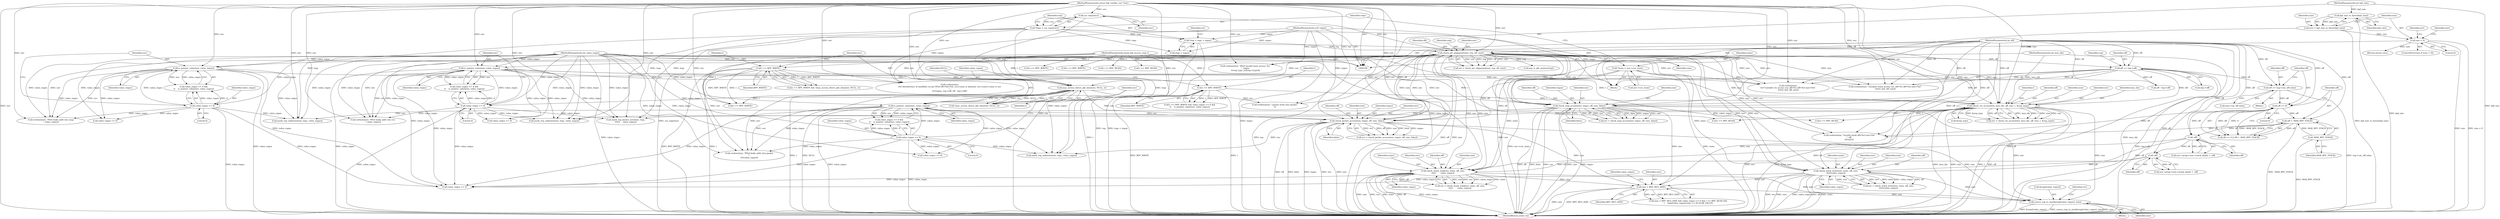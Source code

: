 digraph "0_linux_0c17d1d2c61936401f4702e1846e2c19b200f958_1@array" {
"1000560" [label="(Call,coerce_reg_to_size(&regs[value_regno], size))"];
"1000451" [label="(Call,check_stack_read(env, state, off, size,\n\t\t\t\t\t       value_regno))"];
"1000149" [label="(Call,check_ptr_alignment(env, reg, off, size))"];
"1000124" [label="(Call,cur_regs(env))"];
"1000107" [label="(MethodParameterIn,struct bpf_verifier_env *env)"];
"1000127" [label="(Call,*reg = regs + regno)"];
"1000122" [label="(Call,*regs = cur_regs(env))"];
"1000109" [label="(MethodParameterIn,u32 regno)"];
"1000110" [label="(MethodParameterIn,int off)"];
"1000142" [label="(Call,size < 0)"];
"1000137" [label="(Call,size = bpf_size_to_bytes(bpf_size))"];
"1000139" [label="(Call,bpf_size_to_bytes(bpf_size))"];
"1000111" [label="(MethodParameterIn,int bpf_size)"];
"1000116" [label="(Call,*state = env->cur_state)"];
"1000424" [label="(Call,-off)"];
"1000402" [label="(Call,off < -MAX_BPF_STACK)"];
"1000399" [label="(Call,off >= 0)"];
"1000390" [label="(Call,off += reg->var_off.value)"];
"1000158" [label="(Call,off += reg->off)"];
"1000404" [label="(Call,-MAX_BPF_STACK)"];
"1000434" [label="(Call,-off)"];
"1000113" [label="(MethodParameterIn,int value_regno)"];
"1000297" [label="(Call,check_ctx_access(env, insn_idx, off, size, t, &reg_type))"];
"1000234" [label="(Call,is_pointer_value(env, value_regno))"];
"1000231" [label="(Call,value_regno >= 0)"];
"1000108" [label="(MethodParameterIn,int insn_idx)"];
"1000227" [label="(Call,t == BPF_WRITE)"];
"1000112" [label="(MethodParameterIn,enum bpf_access_type t)"];
"1000442" [label="(Call,check_stack_write(env, state, off, size,\n\t\t\t\t\t\tvalue_regno))"];
"1000541" [label="(Call,size < BPF_REG_SIZE)"];
"1000501" [label="(Call,check_packet_access(env, regno, off, size, false))"];
"1000468" [label="(Call,may_access_direct_pkt_data(env, NULL, t))"];
"1000464" [label="(Call,t == BPF_WRITE)"];
"1000488" [label="(Call,is_pointer_value(env, value_regno))"];
"1000485" [label="(Call,value_regno >= 0)"];
"1000192" [label="(Call,check_map_access(env, regno, off, size, false))"];
"1000179" [label="(Call,is_pointer_value(env, value_regno))"];
"1000176" [label="(Call,value_regno >= 0)"];
"1000321" [label="(Call,mark_reg_unknown(env, regs, value_regno))"];
"1000473" [label="(Call,verbose(env, \"cannot write into packet\n\"))"];
"1000549" [label="(Call,t == BPF_READ)"];
"1000116" [label="(Call,*state = env->cur_state)"];
"1000192" [label="(Call,check_map_access(env, regno, off, size, false))"];
"1000303" [label="(Call,&reg_type)"];
"1000183" [label="(Call,verbose(env, \"R%d leaks addr into map\n\", value_regno))"];
"1000425" [label="(Identifier,off)"];
"1000381" [label="(Call,verbose(env, \"variable stack access var_off=%s off=%d size=%d\",\n\t\t\t\ttn_buf, off, size))"];
"1000486" [label="(Identifier,value_regno)"];
"1000454" [label="(Identifier,off)"];
"1000443" [label="(Identifier,env)"];
"1000310" [label="(Call,t == BPF_READ)"];
"1000125" [label="(Identifier,env)"];
"1000109" [label="(MethodParameterIn,u32 regno)"];
"1000561" [label="(Call,&regs[value_regno])"];
"1000235" [label="(Identifier,env)"];
"1000481" [label="(Call,t == BPF_WRITE)"];
"1000194" [label="(Identifier,regno)"];
"1000446" [label="(Identifier,size)"];
"1000445" [label="(Identifier,off)"];
"1000426" [label="(Call,env->prog->aux->stack_depth = -off)"];
"1000257" [label="(Call,off - reg->off)"];
"1000302" [label="(Identifier,t)"];
"1000231" [label="(Call,value_regno >= 0)"];
"1000110" [label="(MethodParameterIn,int off)"];
"1000506" [label="(Identifier,false)"];
"1000300" [label="(Identifier,off)"];
"1000542" [label="(Identifier,size)"];
"1000166" [label="(Identifier,reg)"];
"1000440" [label="(Call,err = check_stack_write(env, state, off, size,\n\t\t\t\t\t\tvalue_regno))"];
"1000140" [label="(Identifier,bpf_size)"];
"1000128" [label="(Identifier,reg)"];
"1000227" [label="(Call,t == BPF_WRITE)"];
"1000172" [label="(Call,t == BPF_WRITE)"];
"1000560" [label="(Call,coerce_reg_to_size(&regs[value_regno], size))"];
"1000435" [label="(Identifier,off)"];
"1000407" [label="(Call,verbose(env, \"invalid stack off=%d size=%d\n\", off,\n\t\t\t\tsize))"];
"1000143" [label="(Identifier,size)"];
"1000230" [label="(Call,value_regno >= 0 &&\n\t\t    is_pointer_value(env, value_regno))"];
"1000250" [label="(Call,verbose(env,\n\t\t\t\t\"dereference of modified ctx ptr R%d off=%d+%d, ctx+const is allowed, ctx+const+const is not\n\",\n\t\t\t\tregno, reg->off, off - reg->off))"];
"1000565" [label="(Identifier,size)"];
"1000232" [label="(Identifier,value_regno)"];
"1000471" [label="(Identifier,t)"];
"1000391" [label="(Identifier,off)"];
"1000568" [label="(MethodReturn,static int)"];
"1000559" [label="(Block,)"];
"1000390" [label="(Call,off += reg->var_off.value)"];
"1000488" [label="(Call,is_pointer_value(env, value_regno))"];
"1000180" [label="(Identifier,env)"];
"1000127" [label="(Call,*reg = regs + regno)"];
"1000151" [label="(Identifier,reg)"];
"1000404" [label="(Call,-MAX_BPF_STACK)"];
"1000459" [label="(Call,reg_is_pkt_pointer(reg))"];
"1000286" [label="(Call,verbose(env,\n\t\t\t\t\"variable ctx access var_off=%s off=%d size=%d\",\n\t\t\t\ttn_buf, off, size))"];
"1000113" [label="(MethodParameterIn,int value_regno)"];
"1000181" [label="(Identifier,value_regno)"];
"1000465" [label="(Identifier,t)"];
"1000137" [label="(Call,size = bpf_size_to_bytes(bpf_size))"];
"1000117" [label="(Identifier,state)"];
"1000111" [label="(MethodParameterIn,int bpf_size)"];
"1000135" [label="(Identifier,err)"];
"1000108" [label="(MethodParameterIn,int insn_idx)"];
"1000504" [label="(Identifier,off)"];
"1000545" [label="(Call,value_regno >= 0)"];
"1000455" [label="(Identifier,size)"];
"1000453" [label="(Identifier,state)"];
"1000437" [label="(Call,t == BPF_WRITE)"];
"1000147" [label="(Call,err = check_ptr_alignment(env, reg, off, size))"];
"1000177" [label="(Identifier,value_regno)"];
"1000543" [label="(Identifier,BPF_REG_SIZE)"];
"1000149" [label="(Call,check_ptr_alignment(env, reg, off, size))"];
"1000399" [label="(Call,off >= 0)"];
"1000463" [label="(Call,t == BPF_WRITE && !may_access_direct_pkt_data(env, NULL, t))"];
"1000401" [label="(Literal,0)"];
"1000515" [label="(Call,value_regno >= 0)"];
"1000402" [label="(Call,off < -MAX_BPF_STACK)"];
"1000233" [label="(Literal,0)"];
"1000238" [label="(Call,verbose(env, \"R%d leaks addr into ctx\n\", value_regno))"];
"1000546" [label="(Identifier,value_regno)"];
"1000452" [label="(Identifier,env)"];
"1000444" [label="(Identifier,state)"];
"1000487" [label="(Literal,0)"];
"1000398" [label="(Call,off >= 0 || off < -MAX_BPF_STACK)"];
"1000468" [label="(Call,may_access_direct_pkt_data(env, NULL, t))"];
"1000112" [label="(MethodParameterIn,enum bpf_access_type t)"];
"1000190" [label="(Call,err = check_map_access(env, regno, off, size, false))"];
"1000301" [label="(Identifier,size)"];
"1000499" [label="(Call,err = check_packet_access(env, regno, off, size, false))"];
"1000400" [label="(Identifier,off)"];
"1000466" [label="(Identifier,BPF_WRITE)"];
"1000158" [label="(Call,off += reg->off)"];
"1000144" [label="(Literal,0)"];
"1000129" [label="(Call,regs + regno)"];
"1000449" [label="(Call,err = check_stack_read(env, state, off, size,\n\t\t\t\t\t       value_regno))"];
"1000114" [label="(Block,)"];
"1000492" [label="(Call,verbose(env, \"R%d leaks addr into packet\n\",\n\t\t\t\tvalue_regno))"];
"1000416" [label="(Call,env->prog->aux->stack_depth < -off)"];
"1000540" [label="(Call,size < BPF_REG_SIZE && value_regno >= 0 && t == BPF_READ &&\n \t    regs[value_regno].type == SCALAR_VALUE)"];
"1000193" [label="(Identifier,env)"];
"1000178" [label="(Literal,0)"];
"1000124" [label="(Call,cur_regs(env))"];
"1000138" [label="(Identifier,size)"];
"1000142" [label="(Call,size < 0)"];
"1000295" [label="(Call,err = check_ctx_access(env, insn_idx, off, size, t, &reg_type))"];
"1000298" [label="(Identifier,env)"];
"1000226" [label="(Call,t == BPF_WRITE && value_regno >= 0 &&\n\t\t    is_pointer_value(env, value_regno))"];
"1000470" [label="(Identifier,NULL)"];
"1000451" [label="(Call,check_stack_read(env, state, off, size,\n\t\t\t\t\t       value_regno))"];
"1000485" [label="(Call,value_regno >= 0)"];
"1000206" [label="(Call,value_regno >= 0)"];
"1000447" [label="(Identifier,value_regno)"];
"1000176" [label="(Call,value_regno >= 0)"];
"1000299" [label="(Identifier,insn_idx)"];
"1000484" [label="(Call,value_regno >= 0 &&\n\t\t    is_pointer_value(env, value_regno))"];
"1000203" [label="(Call,t == BPF_READ)"];
"1000236" [label="(Identifier,value_regno)"];
"1000469" [label="(Identifier,env)"];
"1000541" [label="(Call,size < BPF_REG_SIZE)"];
"1000150" [label="(Identifier,env)"];
"1000122" [label="(Call,*regs = cur_regs(env))"];
"1000139" [label="(Call,bpf_size_to_bytes(bpf_size))"];
"1000365" [label="(Block,)"];
"1000145" [label="(Return,return size;)"];
"1000518" [label="(Call,mark_reg_unknown(env, regs, value_regno))"];
"1000153" [label="(Identifier,size)"];
"1000464" [label="(Call,t == BPF_WRITE)"];
"1000313" [label="(Call,value_regno >= 0)"];
"1000197" [label="(Identifier,false)"];
"1000209" [label="(Call,mark_reg_unknown(env, regs, value_regno))"];
"1000505" [label="(Identifier,size)"];
"1000442" [label="(Call,check_stack_write(env, state, off, size,\n\t\t\t\t\t\tvalue_regno))"];
"1000234" [label="(Call,is_pointer_value(env, value_regno))"];
"1000123" [label="(Identifier,regs)"];
"1000467" [label="(Call,!may_access_direct_pkt_data(env, NULL, t))"];
"1000489" [label="(Identifier,env)"];
"1000107" [label="(MethodParameterIn,struct bpf_verifier_env *env)"];
"1000326" [label="(Call,mark_reg_known_zero(env, regs,\n\t\t\t\t\t\t    value_regno))"];
"1000512" [label="(Call,t == BPF_READ)"];
"1000501" [label="(Call,check_packet_access(env, regno, off, size, false))"];
"1000148" [label="(Identifier,err)"];
"1000490" [label="(Identifier,value_regno)"];
"1000159" [label="(Identifier,off)"];
"1000524" [label="(Call,verbose(env, \"R%d invalid mem access '%s'\n\", regno,\n\t\t\treg_type_str[reg->type]))"];
"1000403" [label="(Identifier,off)"];
"1000456" [label="(Identifier,value_regno)"];
"1000229" [label="(Identifier,BPF_WRITE)"];
"1000228" [label="(Identifier,t)"];
"1000503" [label="(Identifier,regno)"];
"1000152" [label="(Identifier,off)"];
"1000196" [label="(Identifier,size)"];
"1000118" [label="(Call,env->cur_state)"];
"1000502" [label="(Identifier,env)"];
"1000195" [label="(Identifier,off)"];
"1000405" [label="(Identifier,MAX_BPF_STACK)"];
"1000141" [label="(ControlStructure,if (size < 0))"];
"1000392" [label="(Call,reg->var_off.value)"];
"1000297" [label="(Call,check_ctx_access(env, insn_idx, off, size, t, &reg_type))"];
"1000179" [label="(Call,is_pointer_value(env, value_regno))"];
"1000424" [label="(Call,-off)"];
"1000160" [label="(Call,reg->off)"];
"1000175" [label="(Call,value_regno >= 0 &&\n\t\t    is_pointer_value(env, value_regno))"];
"1000146" [label="(Identifier,size)"];
"1000434" [label="(Call,-off)"];
"1000567" [label="(Identifier,err)"];
"1000560" -> "1000559"  [label="AST: "];
"1000560" -> "1000565"  [label="CFG: "];
"1000561" -> "1000560"  [label="AST: "];
"1000565" -> "1000560"  [label="AST: "];
"1000567" -> "1000560"  [label="CFG: "];
"1000560" -> "1000568"  [label="DDG: coerce_reg_to_size(&regs[value_regno], size)"];
"1000560" -> "1000568"  [label="DDG: size"];
"1000560" -> "1000568"  [label="DDG: &regs[value_regno]"];
"1000451" -> "1000560"  [label="DDG: size"];
"1000297" -> "1000560"  [label="DDG: size"];
"1000442" -> "1000560"  [label="DDG: size"];
"1000541" -> "1000560"  [label="DDG: size"];
"1000501" -> "1000560"  [label="DDG: size"];
"1000192" -> "1000560"  [label="DDG: size"];
"1000451" -> "1000449"  [label="AST: "];
"1000451" -> "1000456"  [label="CFG: "];
"1000452" -> "1000451"  [label="AST: "];
"1000453" -> "1000451"  [label="AST: "];
"1000454" -> "1000451"  [label="AST: "];
"1000455" -> "1000451"  [label="AST: "];
"1000456" -> "1000451"  [label="AST: "];
"1000449" -> "1000451"  [label="CFG: "];
"1000451" -> "1000568"  [label="DDG: size"];
"1000451" -> "1000568"  [label="DDG: env"];
"1000451" -> "1000568"  [label="DDG: state"];
"1000451" -> "1000568"  [label="DDG: off"];
"1000451" -> "1000568"  [label="DDG: value_regno"];
"1000451" -> "1000449"  [label="DDG: size"];
"1000451" -> "1000449"  [label="DDG: env"];
"1000451" -> "1000449"  [label="DDG: value_regno"];
"1000451" -> "1000449"  [label="DDG: state"];
"1000451" -> "1000449"  [label="DDG: off"];
"1000149" -> "1000451"  [label="DDG: env"];
"1000149" -> "1000451"  [label="DDG: size"];
"1000107" -> "1000451"  [label="DDG: env"];
"1000116" -> "1000451"  [label="DDG: state"];
"1000424" -> "1000451"  [label="DDG: off"];
"1000434" -> "1000451"  [label="DDG: off"];
"1000110" -> "1000451"  [label="DDG: off"];
"1000113" -> "1000451"  [label="DDG: value_regno"];
"1000451" -> "1000541"  [label="DDG: size"];
"1000451" -> "1000545"  [label="DDG: value_regno"];
"1000149" -> "1000147"  [label="AST: "];
"1000149" -> "1000153"  [label="CFG: "];
"1000150" -> "1000149"  [label="AST: "];
"1000151" -> "1000149"  [label="AST: "];
"1000152" -> "1000149"  [label="AST: "];
"1000153" -> "1000149"  [label="AST: "];
"1000147" -> "1000149"  [label="CFG: "];
"1000149" -> "1000568"  [label="DDG: reg"];
"1000149" -> "1000568"  [label="DDG: off"];
"1000149" -> "1000568"  [label="DDG: size"];
"1000149" -> "1000568"  [label="DDG: env"];
"1000149" -> "1000147"  [label="DDG: env"];
"1000149" -> "1000147"  [label="DDG: reg"];
"1000149" -> "1000147"  [label="DDG: off"];
"1000149" -> "1000147"  [label="DDG: size"];
"1000124" -> "1000149"  [label="DDG: env"];
"1000107" -> "1000149"  [label="DDG: env"];
"1000127" -> "1000149"  [label="DDG: reg"];
"1000110" -> "1000149"  [label="DDG: off"];
"1000142" -> "1000149"  [label="DDG: size"];
"1000149" -> "1000158"  [label="DDG: off"];
"1000149" -> "1000179"  [label="DDG: env"];
"1000149" -> "1000183"  [label="DDG: env"];
"1000149" -> "1000192"  [label="DDG: env"];
"1000149" -> "1000192"  [label="DDG: size"];
"1000149" -> "1000234"  [label="DDG: env"];
"1000149" -> "1000238"  [label="DDG: env"];
"1000149" -> "1000250"  [label="DDG: env"];
"1000149" -> "1000286"  [label="DDG: env"];
"1000149" -> "1000286"  [label="DDG: size"];
"1000149" -> "1000297"  [label="DDG: env"];
"1000149" -> "1000297"  [label="DDG: size"];
"1000149" -> "1000381"  [label="DDG: env"];
"1000149" -> "1000381"  [label="DDG: size"];
"1000149" -> "1000407"  [label="DDG: env"];
"1000149" -> "1000407"  [label="DDG: size"];
"1000149" -> "1000442"  [label="DDG: env"];
"1000149" -> "1000442"  [label="DDG: size"];
"1000149" -> "1000459"  [label="DDG: reg"];
"1000149" -> "1000468"  [label="DDG: env"];
"1000149" -> "1000473"  [label="DDG: env"];
"1000149" -> "1000488"  [label="DDG: env"];
"1000149" -> "1000492"  [label="DDG: env"];
"1000149" -> "1000501"  [label="DDG: env"];
"1000149" -> "1000501"  [label="DDG: size"];
"1000149" -> "1000524"  [label="DDG: env"];
"1000124" -> "1000122"  [label="AST: "];
"1000124" -> "1000125"  [label="CFG: "];
"1000125" -> "1000124"  [label="AST: "];
"1000122" -> "1000124"  [label="CFG: "];
"1000124" -> "1000568"  [label="DDG: env"];
"1000124" -> "1000122"  [label="DDG: env"];
"1000107" -> "1000124"  [label="DDG: env"];
"1000107" -> "1000106"  [label="AST: "];
"1000107" -> "1000568"  [label="DDG: env"];
"1000107" -> "1000179"  [label="DDG: env"];
"1000107" -> "1000183"  [label="DDG: env"];
"1000107" -> "1000192"  [label="DDG: env"];
"1000107" -> "1000209"  [label="DDG: env"];
"1000107" -> "1000234"  [label="DDG: env"];
"1000107" -> "1000238"  [label="DDG: env"];
"1000107" -> "1000250"  [label="DDG: env"];
"1000107" -> "1000286"  [label="DDG: env"];
"1000107" -> "1000297"  [label="DDG: env"];
"1000107" -> "1000321"  [label="DDG: env"];
"1000107" -> "1000326"  [label="DDG: env"];
"1000107" -> "1000381"  [label="DDG: env"];
"1000107" -> "1000407"  [label="DDG: env"];
"1000107" -> "1000442"  [label="DDG: env"];
"1000107" -> "1000468"  [label="DDG: env"];
"1000107" -> "1000473"  [label="DDG: env"];
"1000107" -> "1000488"  [label="DDG: env"];
"1000107" -> "1000492"  [label="DDG: env"];
"1000107" -> "1000501"  [label="DDG: env"];
"1000107" -> "1000518"  [label="DDG: env"];
"1000107" -> "1000524"  [label="DDG: env"];
"1000127" -> "1000114"  [label="AST: "];
"1000127" -> "1000129"  [label="CFG: "];
"1000128" -> "1000127"  [label="AST: "];
"1000129" -> "1000127"  [label="AST: "];
"1000135" -> "1000127"  [label="CFG: "];
"1000127" -> "1000568"  [label="DDG: regs + regno"];
"1000127" -> "1000568"  [label="DDG: reg"];
"1000122" -> "1000127"  [label="DDG: regs"];
"1000109" -> "1000127"  [label="DDG: regno"];
"1000122" -> "1000114"  [label="AST: "];
"1000123" -> "1000122"  [label="AST: "];
"1000128" -> "1000122"  [label="CFG: "];
"1000122" -> "1000568"  [label="DDG: cur_regs(env)"];
"1000122" -> "1000129"  [label="DDG: regs"];
"1000122" -> "1000209"  [label="DDG: regs"];
"1000122" -> "1000321"  [label="DDG: regs"];
"1000122" -> "1000326"  [label="DDG: regs"];
"1000122" -> "1000518"  [label="DDG: regs"];
"1000109" -> "1000106"  [label="AST: "];
"1000109" -> "1000568"  [label="DDG: regno"];
"1000109" -> "1000129"  [label="DDG: regno"];
"1000109" -> "1000192"  [label="DDG: regno"];
"1000109" -> "1000250"  [label="DDG: regno"];
"1000109" -> "1000501"  [label="DDG: regno"];
"1000109" -> "1000524"  [label="DDG: regno"];
"1000110" -> "1000106"  [label="AST: "];
"1000110" -> "1000568"  [label="DDG: off"];
"1000110" -> "1000158"  [label="DDG: off"];
"1000110" -> "1000192"  [label="DDG: off"];
"1000110" -> "1000257"  [label="DDG: off"];
"1000110" -> "1000286"  [label="DDG: off"];
"1000110" -> "1000297"  [label="DDG: off"];
"1000110" -> "1000381"  [label="DDG: off"];
"1000110" -> "1000390"  [label="DDG: off"];
"1000110" -> "1000399"  [label="DDG: off"];
"1000110" -> "1000402"  [label="DDG: off"];
"1000110" -> "1000407"  [label="DDG: off"];
"1000110" -> "1000424"  [label="DDG: off"];
"1000110" -> "1000434"  [label="DDG: off"];
"1000110" -> "1000442"  [label="DDG: off"];
"1000110" -> "1000501"  [label="DDG: off"];
"1000142" -> "1000141"  [label="AST: "];
"1000142" -> "1000144"  [label="CFG: "];
"1000143" -> "1000142"  [label="AST: "];
"1000144" -> "1000142"  [label="AST: "];
"1000146" -> "1000142"  [label="CFG: "];
"1000148" -> "1000142"  [label="CFG: "];
"1000142" -> "1000568"  [label="DDG: size < 0"];
"1000142" -> "1000568"  [label="DDG: size"];
"1000137" -> "1000142"  [label="DDG: size"];
"1000142" -> "1000145"  [label="DDG: size"];
"1000137" -> "1000114"  [label="AST: "];
"1000137" -> "1000139"  [label="CFG: "];
"1000138" -> "1000137"  [label="AST: "];
"1000139" -> "1000137"  [label="AST: "];
"1000143" -> "1000137"  [label="CFG: "];
"1000137" -> "1000568"  [label="DDG: bpf_size_to_bytes(bpf_size)"];
"1000139" -> "1000137"  [label="DDG: bpf_size"];
"1000139" -> "1000140"  [label="CFG: "];
"1000140" -> "1000139"  [label="AST: "];
"1000139" -> "1000568"  [label="DDG: bpf_size"];
"1000111" -> "1000139"  [label="DDG: bpf_size"];
"1000111" -> "1000106"  [label="AST: "];
"1000111" -> "1000568"  [label="DDG: bpf_size"];
"1000116" -> "1000114"  [label="AST: "];
"1000116" -> "1000118"  [label="CFG: "];
"1000117" -> "1000116"  [label="AST: "];
"1000118" -> "1000116"  [label="AST: "];
"1000123" -> "1000116"  [label="CFG: "];
"1000116" -> "1000568"  [label="DDG: state"];
"1000116" -> "1000568"  [label="DDG: env->cur_state"];
"1000116" -> "1000442"  [label="DDG: state"];
"1000424" -> "1000416"  [label="AST: "];
"1000424" -> "1000425"  [label="CFG: "];
"1000425" -> "1000424"  [label="AST: "];
"1000416" -> "1000424"  [label="CFG: "];
"1000424" -> "1000416"  [label="DDG: off"];
"1000402" -> "1000424"  [label="DDG: off"];
"1000399" -> "1000424"  [label="DDG: off"];
"1000424" -> "1000434"  [label="DDG: off"];
"1000424" -> "1000442"  [label="DDG: off"];
"1000402" -> "1000398"  [label="AST: "];
"1000402" -> "1000404"  [label="CFG: "];
"1000403" -> "1000402"  [label="AST: "];
"1000404" -> "1000402"  [label="AST: "];
"1000398" -> "1000402"  [label="CFG: "];
"1000402" -> "1000568"  [label="DDG: -MAX_BPF_STACK"];
"1000402" -> "1000398"  [label="DDG: off"];
"1000402" -> "1000398"  [label="DDG: -MAX_BPF_STACK"];
"1000399" -> "1000402"  [label="DDG: off"];
"1000404" -> "1000402"  [label="DDG: MAX_BPF_STACK"];
"1000402" -> "1000407"  [label="DDG: off"];
"1000399" -> "1000398"  [label="AST: "];
"1000399" -> "1000401"  [label="CFG: "];
"1000400" -> "1000399"  [label="AST: "];
"1000401" -> "1000399"  [label="AST: "];
"1000403" -> "1000399"  [label="CFG: "];
"1000398" -> "1000399"  [label="CFG: "];
"1000399" -> "1000398"  [label="DDG: off"];
"1000399" -> "1000398"  [label="DDG: 0"];
"1000390" -> "1000399"  [label="DDG: off"];
"1000399" -> "1000407"  [label="DDG: off"];
"1000390" -> "1000365"  [label="AST: "];
"1000390" -> "1000392"  [label="CFG: "];
"1000391" -> "1000390"  [label="AST: "];
"1000392" -> "1000390"  [label="AST: "];
"1000400" -> "1000390"  [label="CFG: "];
"1000390" -> "1000568"  [label="DDG: reg->var_off.value"];
"1000158" -> "1000390"  [label="DDG: off"];
"1000158" -> "1000114"  [label="AST: "];
"1000158" -> "1000160"  [label="CFG: "];
"1000159" -> "1000158"  [label="AST: "];
"1000160" -> "1000158"  [label="AST: "];
"1000166" -> "1000158"  [label="CFG: "];
"1000158" -> "1000568"  [label="DDG: off"];
"1000158" -> "1000568"  [label="DDG: reg->off"];
"1000158" -> "1000192"  [label="DDG: off"];
"1000158" -> "1000257"  [label="DDG: off"];
"1000158" -> "1000286"  [label="DDG: off"];
"1000158" -> "1000297"  [label="DDG: off"];
"1000158" -> "1000381"  [label="DDG: off"];
"1000158" -> "1000501"  [label="DDG: off"];
"1000404" -> "1000405"  [label="CFG: "];
"1000405" -> "1000404"  [label="AST: "];
"1000404" -> "1000568"  [label="DDG: MAX_BPF_STACK"];
"1000434" -> "1000426"  [label="AST: "];
"1000434" -> "1000435"  [label="CFG: "];
"1000435" -> "1000434"  [label="AST: "];
"1000426" -> "1000434"  [label="CFG: "];
"1000434" -> "1000426"  [label="DDG: off"];
"1000434" -> "1000442"  [label="DDG: off"];
"1000113" -> "1000106"  [label="AST: "];
"1000113" -> "1000568"  [label="DDG: value_regno"];
"1000113" -> "1000176"  [label="DDG: value_regno"];
"1000113" -> "1000179"  [label="DDG: value_regno"];
"1000113" -> "1000183"  [label="DDG: value_regno"];
"1000113" -> "1000206"  [label="DDG: value_regno"];
"1000113" -> "1000209"  [label="DDG: value_regno"];
"1000113" -> "1000231"  [label="DDG: value_regno"];
"1000113" -> "1000234"  [label="DDG: value_regno"];
"1000113" -> "1000238"  [label="DDG: value_regno"];
"1000113" -> "1000313"  [label="DDG: value_regno"];
"1000113" -> "1000321"  [label="DDG: value_regno"];
"1000113" -> "1000326"  [label="DDG: value_regno"];
"1000113" -> "1000442"  [label="DDG: value_regno"];
"1000113" -> "1000485"  [label="DDG: value_regno"];
"1000113" -> "1000488"  [label="DDG: value_regno"];
"1000113" -> "1000492"  [label="DDG: value_regno"];
"1000113" -> "1000515"  [label="DDG: value_regno"];
"1000113" -> "1000518"  [label="DDG: value_regno"];
"1000113" -> "1000545"  [label="DDG: value_regno"];
"1000297" -> "1000295"  [label="AST: "];
"1000297" -> "1000303"  [label="CFG: "];
"1000298" -> "1000297"  [label="AST: "];
"1000299" -> "1000297"  [label="AST: "];
"1000300" -> "1000297"  [label="AST: "];
"1000301" -> "1000297"  [label="AST: "];
"1000302" -> "1000297"  [label="AST: "];
"1000303" -> "1000297"  [label="AST: "];
"1000295" -> "1000297"  [label="CFG: "];
"1000297" -> "1000568"  [label="DDG: env"];
"1000297" -> "1000568"  [label="DDG: &reg_type"];
"1000297" -> "1000568"  [label="DDG: insn_idx"];
"1000297" -> "1000568"  [label="DDG: size"];
"1000297" -> "1000568"  [label="DDG: t"];
"1000297" -> "1000568"  [label="DDG: off"];
"1000297" -> "1000295"  [label="DDG: insn_idx"];
"1000297" -> "1000295"  [label="DDG: t"];
"1000297" -> "1000295"  [label="DDG: size"];
"1000297" -> "1000295"  [label="DDG: env"];
"1000297" -> "1000295"  [label="DDG: &reg_type"];
"1000297" -> "1000295"  [label="DDG: off"];
"1000234" -> "1000297"  [label="DDG: env"];
"1000108" -> "1000297"  [label="DDG: insn_idx"];
"1000227" -> "1000297"  [label="DDG: t"];
"1000112" -> "1000297"  [label="DDG: t"];
"1000297" -> "1000310"  [label="DDG: t"];
"1000297" -> "1000321"  [label="DDG: env"];
"1000297" -> "1000326"  [label="DDG: env"];
"1000297" -> "1000541"  [label="DDG: size"];
"1000297" -> "1000549"  [label="DDG: t"];
"1000234" -> "1000230"  [label="AST: "];
"1000234" -> "1000236"  [label="CFG: "];
"1000235" -> "1000234"  [label="AST: "];
"1000236" -> "1000234"  [label="AST: "];
"1000230" -> "1000234"  [label="CFG: "];
"1000234" -> "1000568"  [label="DDG: value_regno"];
"1000234" -> "1000230"  [label="DDG: env"];
"1000234" -> "1000230"  [label="DDG: value_regno"];
"1000231" -> "1000234"  [label="DDG: value_regno"];
"1000234" -> "1000238"  [label="DDG: env"];
"1000234" -> "1000238"  [label="DDG: value_regno"];
"1000234" -> "1000250"  [label="DDG: env"];
"1000234" -> "1000286"  [label="DDG: env"];
"1000234" -> "1000313"  [label="DDG: value_regno"];
"1000234" -> "1000321"  [label="DDG: value_regno"];
"1000234" -> "1000326"  [label="DDG: value_regno"];
"1000234" -> "1000545"  [label="DDG: value_regno"];
"1000231" -> "1000230"  [label="AST: "];
"1000231" -> "1000233"  [label="CFG: "];
"1000232" -> "1000231"  [label="AST: "];
"1000233" -> "1000231"  [label="AST: "];
"1000235" -> "1000231"  [label="CFG: "];
"1000230" -> "1000231"  [label="CFG: "];
"1000231" -> "1000568"  [label="DDG: value_regno"];
"1000231" -> "1000230"  [label="DDG: value_regno"];
"1000231" -> "1000230"  [label="DDG: 0"];
"1000231" -> "1000238"  [label="DDG: value_regno"];
"1000231" -> "1000313"  [label="DDG: value_regno"];
"1000231" -> "1000321"  [label="DDG: value_regno"];
"1000231" -> "1000326"  [label="DDG: value_regno"];
"1000231" -> "1000545"  [label="DDG: value_regno"];
"1000108" -> "1000106"  [label="AST: "];
"1000108" -> "1000568"  [label="DDG: insn_idx"];
"1000227" -> "1000226"  [label="AST: "];
"1000227" -> "1000229"  [label="CFG: "];
"1000228" -> "1000227"  [label="AST: "];
"1000229" -> "1000227"  [label="AST: "];
"1000232" -> "1000227"  [label="CFG: "];
"1000226" -> "1000227"  [label="CFG: "];
"1000227" -> "1000568"  [label="DDG: t"];
"1000227" -> "1000568"  [label="DDG: BPF_WRITE"];
"1000227" -> "1000226"  [label="DDG: t"];
"1000227" -> "1000226"  [label="DDG: BPF_WRITE"];
"1000112" -> "1000227"  [label="DDG: t"];
"1000112" -> "1000106"  [label="AST: "];
"1000112" -> "1000568"  [label="DDG: t"];
"1000112" -> "1000172"  [label="DDG: t"];
"1000112" -> "1000203"  [label="DDG: t"];
"1000112" -> "1000310"  [label="DDG: t"];
"1000112" -> "1000437"  [label="DDG: t"];
"1000112" -> "1000464"  [label="DDG: t"];
"1000112" -> "1000468"  [label="DDG: t"];
"1000112" -> "1000481"  [label="DDG: t"];
"1000112" -> "1000512"  [label="DDG: t"];
"1000112" -> "1000549"  [label="DDG: t"];
"1000442" -> "1000440"  [label="AST: "];
"1000442" -> "1000447"  [label="CFG: "];
"1000443" -> "1000442"  [label="AST: "];
"1000444" -> "1000442"  [label="AST: "];
"1000445" -> "1000442"  [label="AST: "];
"1000446" -> "1000442"  [label="AST: "];
"1000447" -> "1000442"  [label="AST: "];
"1000440" -> "1000442"  [label="CFG: "];
"1000442" -> "1000568"  [label="DDG: env"];
"1000442" -> "1000568"  [label="DDG: size"];
"1000442" -> "1000568"  [label="DDG: value_regno"];
"1000442" -> "1000568"  [label="DDG: off"];
"1000442" -> "1000568"  [label="DDG: state"];
"1000442" -> "1000440"  [label="DDG: env"];
"1000442" -> "1000440"  [label="DDG: state"];
"1000442" -> "1000440"  [label="DDG: value_regno"];
"1000442" -> "1000440"  [label="DDG: off"];
"1000442" -> "1000440"  [label="DDG: size"];
"1000442" -> "1000541"  [label="DDG: size"];
"1000442" -> "1000545"  [label="DDG: value_regno"];
"1000541" -> "1000540"  [label="AST: "];
"1000541" -> "1000543"  [label="CFG: "];
"1000542" -> "1000541"  [label="AST: "];
"1000543" -> "1000541"  [label="AST: "];
"1000546" -> "1000541"  [label="CFG: "];
"1000540" -> "1000541"  [label="CFG: "];
"1000541" -> "1000568"  [label="DDG: size"];
"1000541" -> "1000568"  [label="DDG: BPF_REG_SIZE"];
"1000541" -> "1000540"  [label="DDG: size"];
"1000541" -> "1000540"  [label="DDG: BPF_REG_SIZE"];
"1000501" -> "1000541"  [label="DDG: size"];
"1000192" -> "1000541"  [label="DDG: size"];
"1000501" -> "1000499"  [label="AST: "];
"1000501" -> "1000506"  [label="CFG: "];
"1000502" -> "1000501"  [label="AST: "];
"1000503" -> "1000501"  [label="AST: "];
"1000504" -> "1000501"  [label="AST: "];
"1000505" -> "1000501"  [label="AST: "];
"1000506" -> "1000501"  [label="AST: "];
"1000499" -> "1000501"  [label="CFG: "];
"1000501" -> "1000568"  [label="DDG: false"];
"1000501" -> "1000568"  [label="DDG: regno"];
"1000501" -> "1000568"  [label="DDG: env"];
"1000501" -> "1000568"  [label="DDG: size"];
"1000501" -> "1000568"  [label="DDG: off"];
"1000501" -> "1000499"  [label="DDG: env"];
"1000501" -> "1000499"  [label="DDG: off"];
"1000501" -> "1000499"  [label="DDG: size"];
"1000501" -> "1000499"  [label="DDG: false"];
"1000501" -> "1000499"  [label="DDG: regno"];
"1000468" -> "1000501"  [label="DDG: env"];
"1000488" -> "1000501"  [label="DDG: env"];
"1000501" -> "1000518"  [label="DDG: env"];
"1000468" -> "1000467"  [label="AST: "];
"1000468" -> "1000471"  [label="CFG: "];
"1000469" -> "1000468"  [label="AST: "];
"1000470" -> "1000468"  [label="AST: "];
"1000471" -> "1000468"  [label="AST: "];
"1000467" -> "1000468"  [label="CFG: "];
"1000468" -> "1000568"  [label="DDG: t"];
"1000468" -> "1000568"  [label="DDG: NULL"];
"1000468" -> "1000467"  [label="DDG: env"];
"1000468" -> "1000467"  [label="DDG: NULL"];
"1000468" -> "1000467"  [label="DDG: t"];
"1000464" -> "1000468"  [label="DDG: t"];
"1000468" -> "1000473"  [label="DDG: env"];
"1000468" -> "1000481"  [label="DDG: t"];
"1000468" -> "1000488"  [label="DDG: env"];
"1000468" -> "1000492"  [label="DDG: env"];
"1000464" -> "1000463"  [label="AST: "];
"1000464" -> "1000466"  [label="CFG: "];
"1000465" -> "1000464"  [label="AST: "];
"1000466" -> "1000464"  [label="AST: "];
"1000469" -> "1000464"  [label="CFG: "];
"1000463" -> "1000464"  [label="CFG: "];
"1000464" -> "1000568"  [label="DDG: t"];
"1000464" -> "1000568"  [label="DDG: BPF_WRITE"];
"1000464" -> "1000463"  [label="DDG: t"];
"1000464" -> "1000463"  [label="DDG: BPF_WRITE"];
"1000464" -> "1000481"  [label="DDG: t"];
"1000464" -> "1000481"  [label="DDG: BPF_WRITE"];
"1000488" -> "1000484"  [label="AST: "];
"1000488" -> "1000490"  [label="CFG: "];
"1000489" -> "1000488"  [label="AST: "];
"1000490" -> "1000488"  [label="AST: "];
"1000484" -> "1000488"  [label="CFG: "];
"1000488" -> "1000568"  [label="DDG: value_regno"];
"1000488" -> "1000484"  [label="DDG: env"];
"1000488" -> "1000484"  [label="DDG: value_regno"];
"1000485" -> "1000488"  [label="DDG: value_regno"];
"1000488" -> "1000492"  [label="DDG: env"];
"1000488" -> "1000492"  [label="DDG: value_regno"];
"1000488" -> "1000515"  [label="DDG: value_regno"];
"1000488" -> "1000518"  [label="DDG: value_regno"];
"1000488" -> "1000545"  [label="DDG: value_regno"];
"1000485" -> "1000484"  [label="AST: "];
"1000485" -> "1000487"  [label="CFG: "];
"1000486" -> "1000485"  [label="AST: "];
"1000487" -> "1000485"  [label="AST: "];
"1000489" -> "1000485"  [label="CFG: "];
"1000484" -> "1000485"  [label="CFG: "];
"1000485" -> "1000568"  [label="DDG: value_regno"];
"1000485" -> "1000484"  [label="DDG: value_regno"];
"1000485" -> "1000484"  [label="DDG: 0"];
"1000485" -> "1000492"  [label="DDG: value_regno"];
"1000485" -> "1000515"  [label="DDG: value_regno"];
"1000485" -> "1000518"  [label="DDG: value_regno"];
"1000485" -> "1000545"  [label="DDG: value_regno"];
"1000192" -> "1000190"  [label="AST: "];
"1000192" -> "1000197"  [label="CFG: "];
"1000193" -> "1000192"  [label="AST: "];
"1000194" -> "1000192"  [label="AST: "];
"1000195" -> "1000192"  [label="AST: "];
"1000196" -> "1000192"  [label="AST: "];
"1000197" -> "1000192"  [label="AST: "];
"1000190" -> "1000192"  [label="CFG: "];
"1000192" -> "1000568"  [label="DDG: regno"];
"1000192" -> "1000568"  [label="DDG: off"];
"1000192" -> "1000568"  [label="DDG: false"];
"1000192" -> "1000568"  [label="DDG: env"];
"1000192" -> "1000568"  [label="DDG: size"];
"1000192" -> "1000190"  [label="DDG: false"];
"1000192" -> "1000190"  [label="DDG: regno"];
"1000192" -> "1000190"  [label="DDG: size"];
"1000192" -> "1000190"  [label="DDG: off"];
"1000192" -> "1000190"  [label="DDG: env"];
"1000179" -> "1000192"  [label="DDG: env"];
"1000192" -> "1000209"  [label="DDG: env"];
"1000179" -> "1000175"  [label="AST: "];
"1000179" -> "1000181"  [label="CFG: "];
"1000180" -> "1000179"  [label="AST: "];
"1000181" -> "1000179"  [label="AST: "];
"1000175" -> "1000179"  [label="CFG: "];
"1000179" -> "1000568"  [label="DDG: value_regno"];
"1000179" -> "1000175"  [label="DDG: env"];
"1000179" -> "1000175"  [label="DDG: value_regno"];
"1000176" -> "1000179"  [label="DDG: value_regno"];
"1000179" -> "1000183"  [label="DDG: env"];
"1000179" -> "1000183"  [label="DDG: value_regno"];
"1000179" -> "1000206"  [label="DDG: value_regno"];
"1000179" -> "1000209"  [label="DDG: value_regno"];
"1000179" -> "1000545"  [label="DDG: value_regno"];
"1000176" -> "1000175"  [label="AST: "];
"1000176" -> "1000178"  [label="CFG: "];
"1000177" -> "1000176"  [label="AST: "];
"1000178" -> "1000176"  [label="AST: "];
"1000180" -> "1000176"  [label="CFG: "];
"1000175" -> "1000176"  [label="CFG: "];
"1000176" -> "1000568"  [label="DDG: value_regno"];
"1000176" -> "1000175"  [label="DDG: value_regno"];
"1000176" -> "1000175"  [label="DDG: 0"];
"1000176" -> "1000183"  [label="DDG: value_regno"];
"1000176" -> "1000206"  [label="DDG: value_regno"];
"1000176" -> "1000209"  [label="DDG: value_regno"];
"1000176" -> "1000545"  [label="DDG: value_regno"];
}
